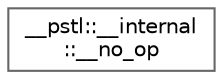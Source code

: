 digraph "Graphical Class Hierarchy"
{
 // LATEX_PDF_SIZE
  bgcolor="transparent";
  edge [fontname=Helvetica,fontsize=10,labelfontname=Helvetica,labelfontsize=10];
  node [fontname=Helvetica,fontsize=10,shape=box,height=0.2,width=0.4];
  rankdir="LR";
  Node0 [id="Node000000",label="__pstl::__internal\l::__no_op",height=0.2,width=0.4,color="grey40", fillcolor="white", style="filled",URL="$struct____pstl_1_1____internal_1_1____no__op.html",tooltip="Unary operator that returns reference to its argument."];
}
